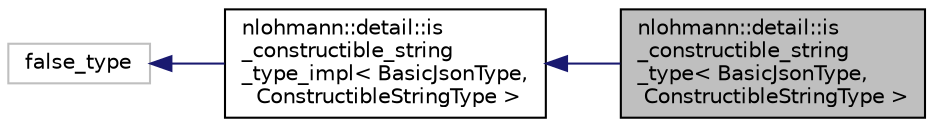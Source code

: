 digraph "nlohmann::detail::is_constructible_string_type&lt; BasicJsonType, ConstructibleStringType &gt;"
{
 // LATEX_PDF_SIZE
  edge [fontname="Helvetica",fontsize="10",labelfontname="Helvetica",labelfontsize="10"];
  node [fontname="Helvetica",fontsize="10",shape=record];
  rankdir="LR";
  Node1 [label="nlohmann::detail::is\l_constructible_string\l_type\< BasicJsonType,\l ConstructibleStringType \>",height=0.2,width=0.4,color="black", fillcolor="grey75", style="filled", fontcolor="black",tooltip=" "];
  Node2 -> Node1 [dir="back",color="midnightblue",fontsize="10",style="solid",fontname="Helvetica"];
  Node2 [label="nlohmann::detail::is\l_constructible_string\l_type_impl\< BasicJsonType,\l ConstructibleStringType \>",height=0.2,width=0.4,color="black", fillcolor="white", style="filled",URL="$structnlohmann_1_1detail_1_1is__constructible__string__type__impl.html",tooltip=" "];
  Node3 -> Node2 [dir="back",color="midnightblue",fontsize="10",style="solid",fontname="Helvetica"];
  Node3 [label="false_type",height=0.2,width=0.4,color="grey75", fillcolor="white", style="filled",tooltip=" "];
}
